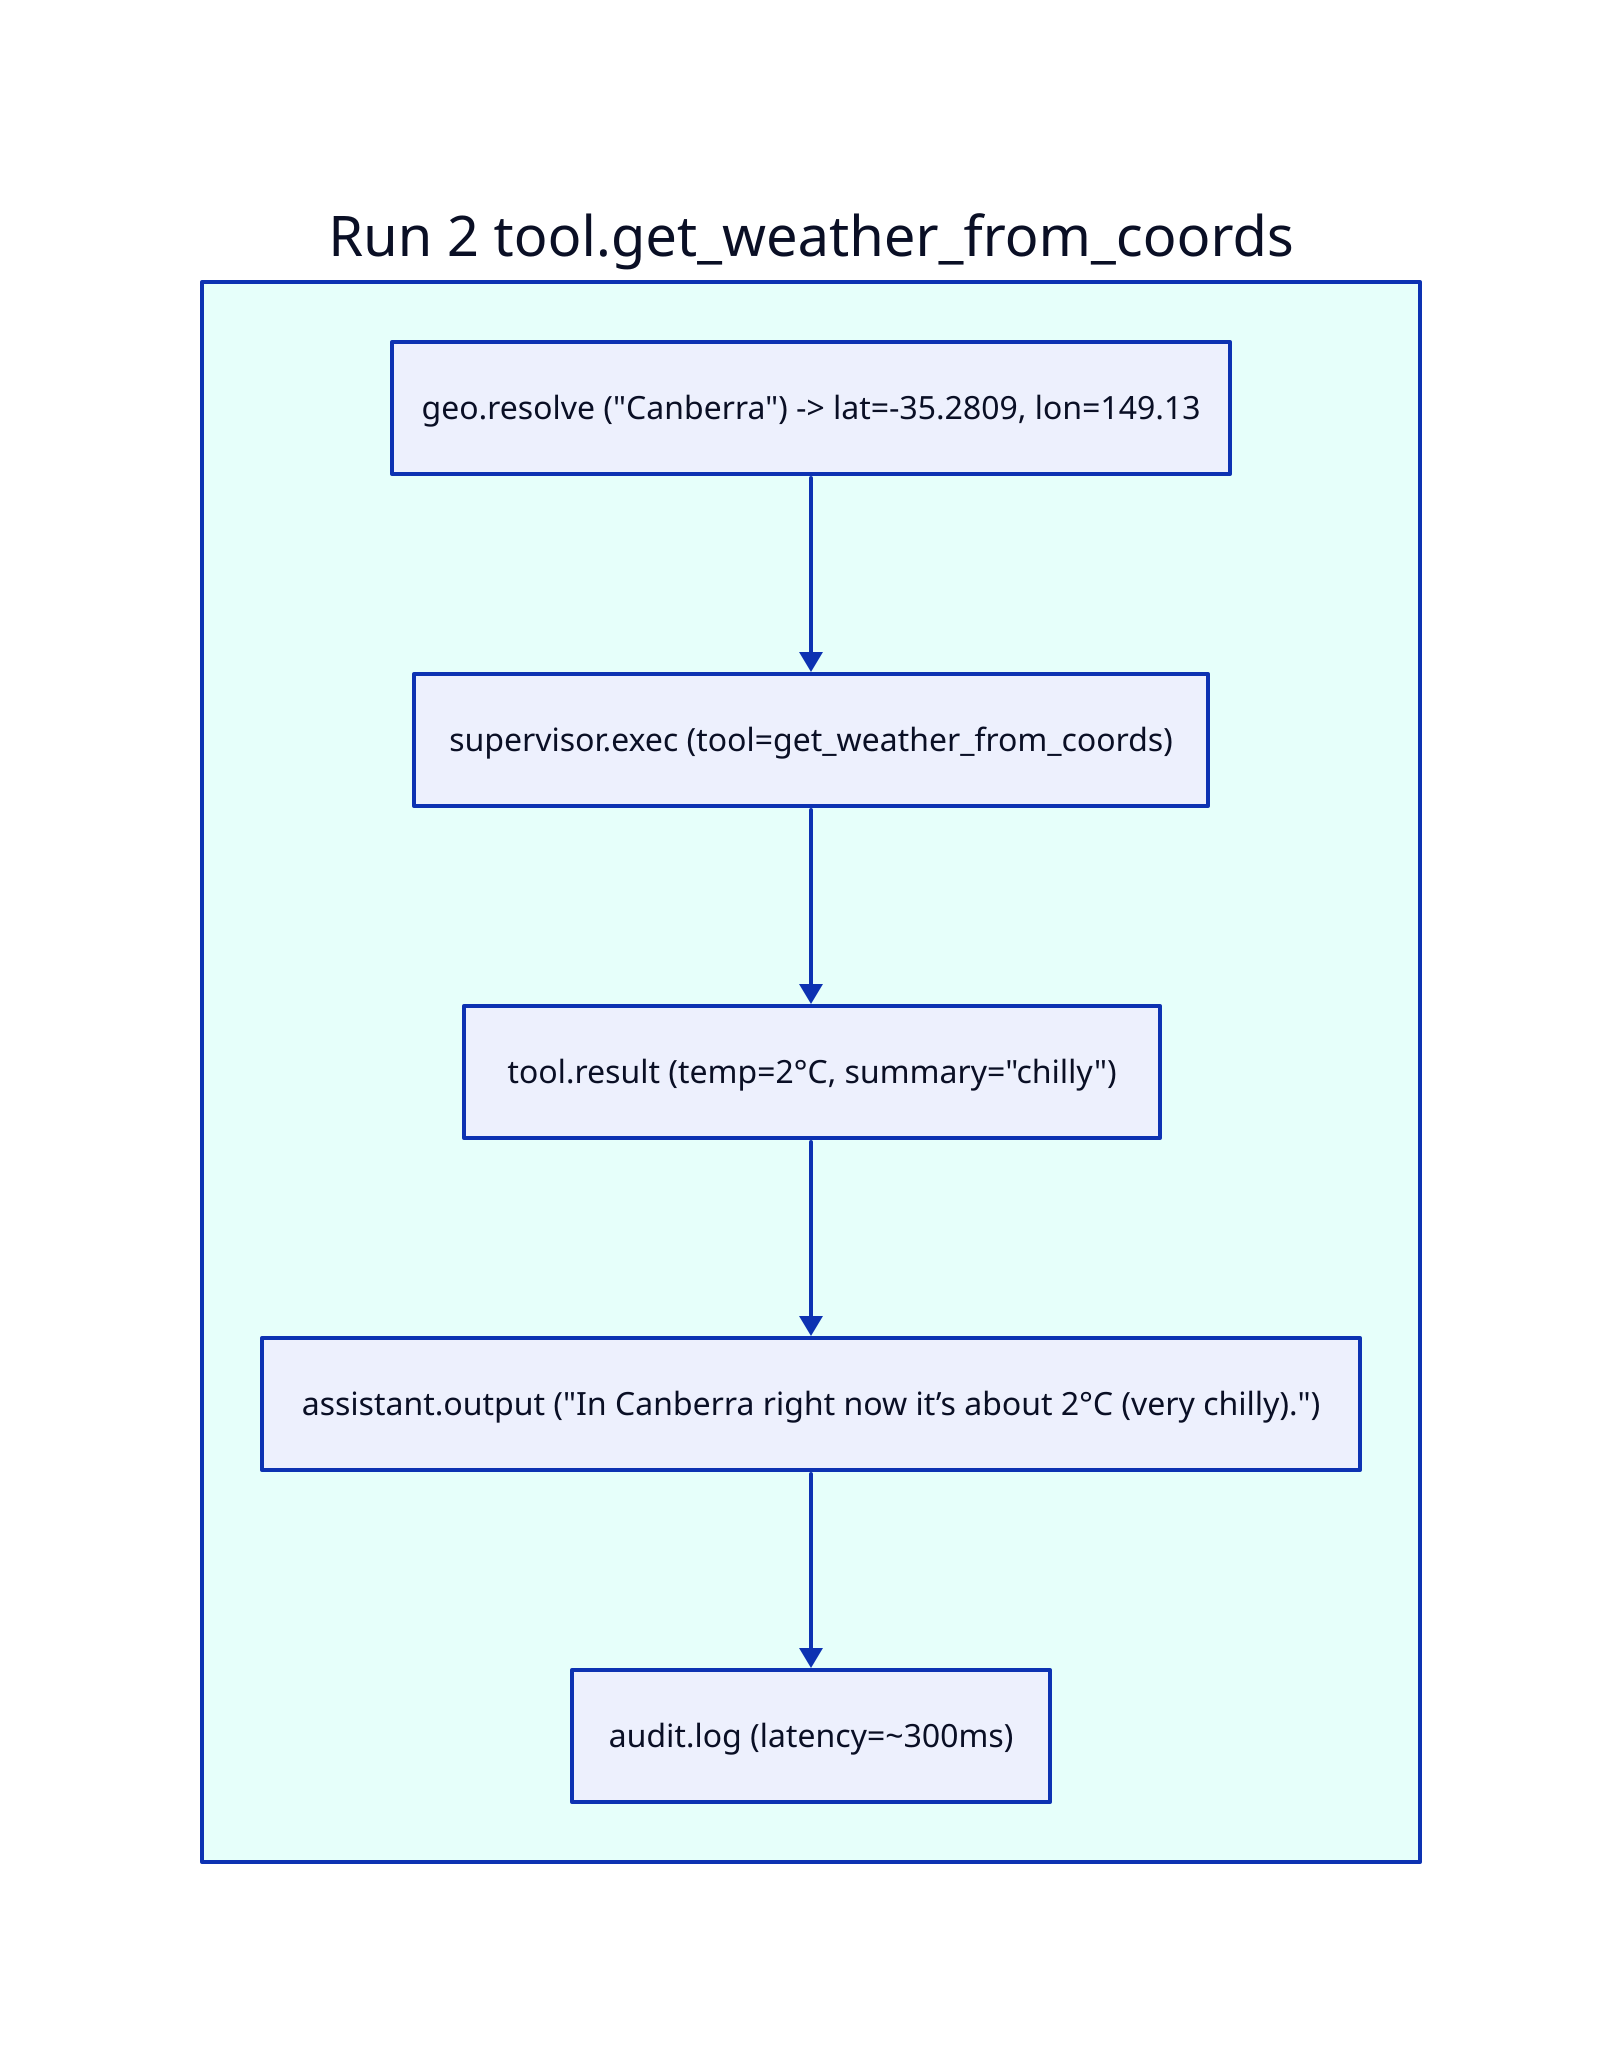 direction: down

WeatherCall: {
  label: Run 2  tool.get_weather_from_coords
  style: { fill: "#E6FFFA" }

  p1: geo.resolve ("Canberra") -> lat=-35.2809, lon=149.13
  p2: supervisor.exec (tool=get_weather_from_coords)
  p3: tool.result (temp=2°C, summary="chilly")
  p4: assistant.output ("In Canberra right now it’s about 2°C (very chilly).")
  p5: audit.log (latency=~300ms)
  
  p1 -> p2 -> p3 -> p4 -> p5
}
